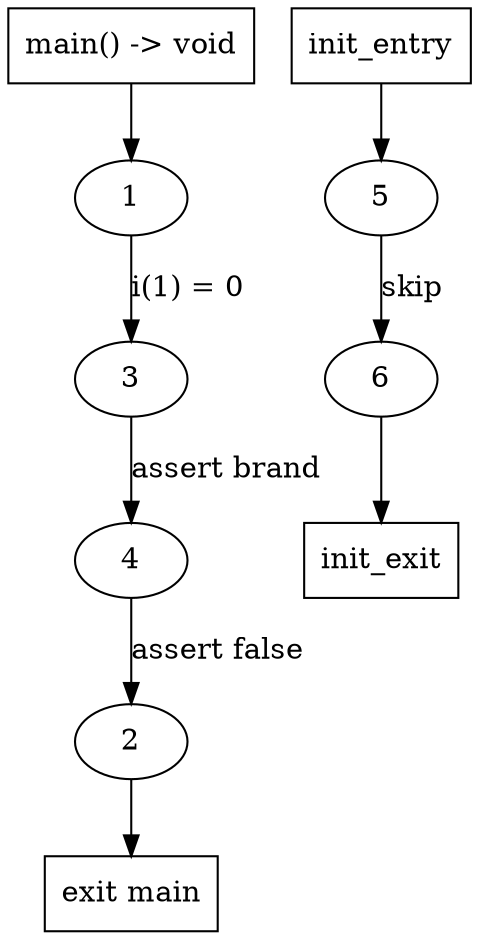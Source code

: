 digraph CFG {
 1 -> 3 [label="i(1) = 0"];
 3 -> 4 [label="assert brand"];
 4 -> 2 [label="assert false"];
 5 -> 6 [label="skip"];
  entry_main [shape=box,label="main() -> void"];
  exit_main [shape=box,label="exit main"];
  entry_main -> 1;
  2 -> exit_main;
  init_entry [shape=box];
  init_exit [shape=box];
  init_entry -> 5;
  6 -> init_exit;
}
